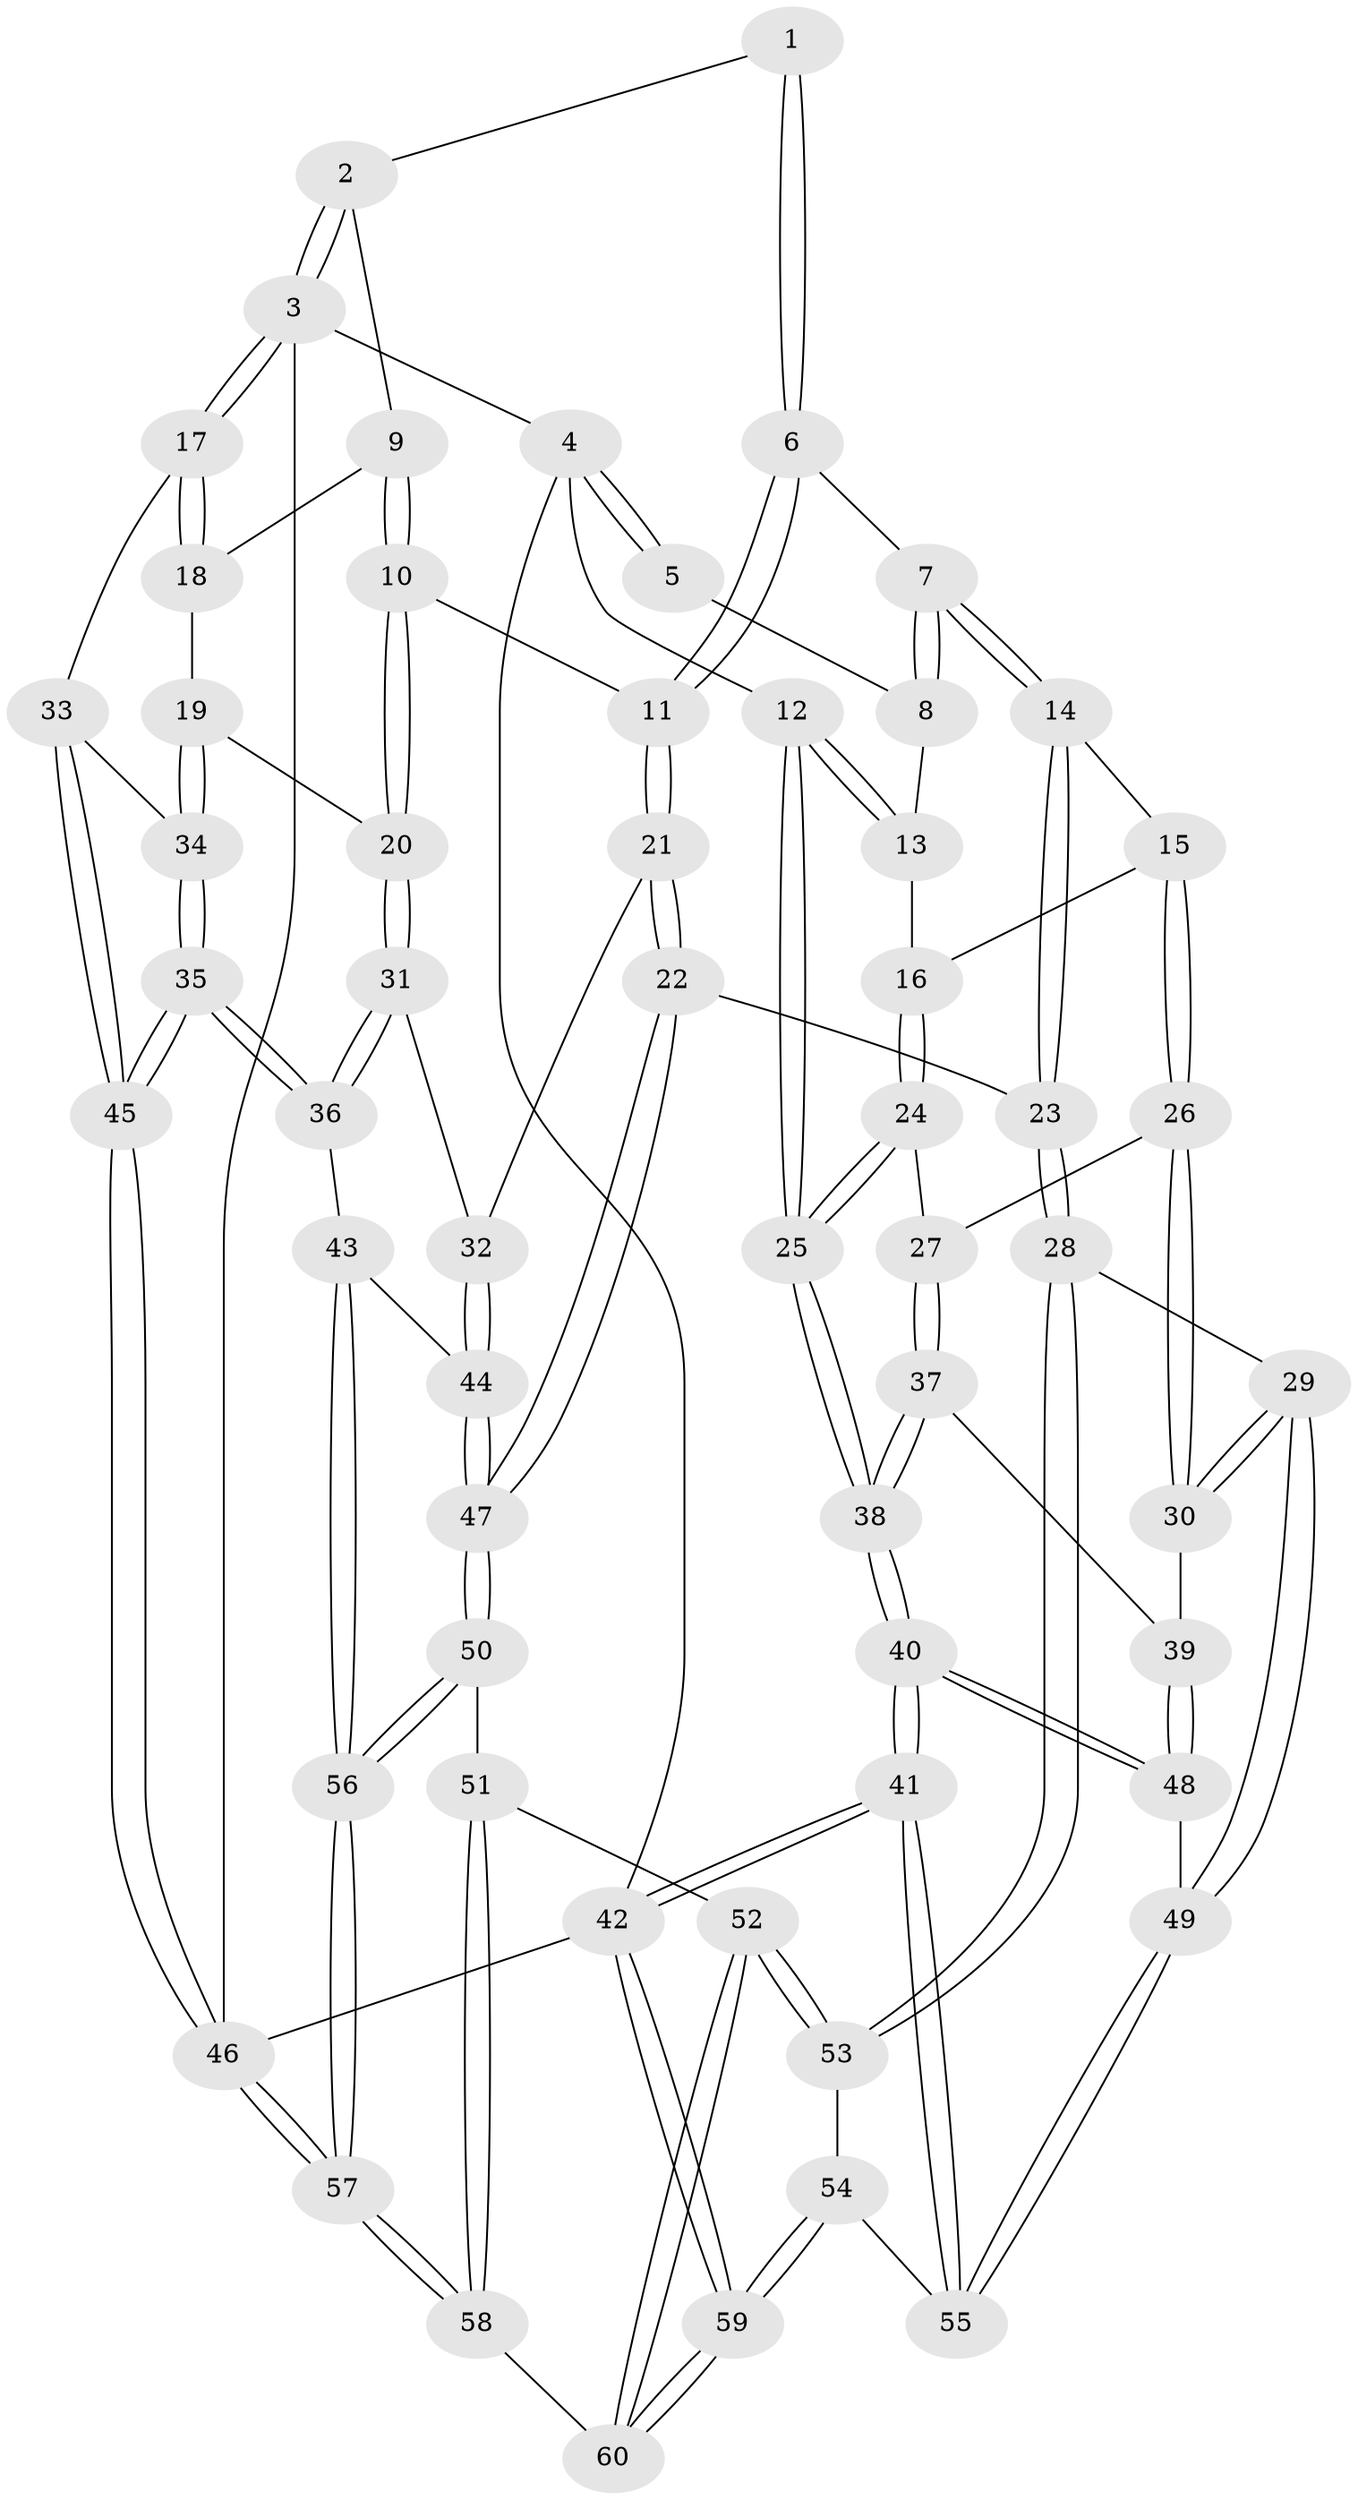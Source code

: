 // coarse degree distribution, {2: 0.08333333333333333, 5: 0.2916666666666667, 4: 0.3333333333333333, 8: 0.041666666666666664, 6: 0.125, 3: 0.08333333333333333, 7: 0.041666666666666664}
// Generated by graph-tools (version 1.1) at 2025/05/03/04/25 22:05:52]
// undirected, 60 vertices, 147 edges
graph export_dot {
graph [start="1"]
  node [color=gray90,style=filled];
  1 [pos="+0.3531884035300091+0"];
  2 [pos="+0.8290035505943606+0"];
  3 [pos="+1+0"];
  4 [pos="+0+0"];
  5 [pos="+0.24624354867650217+0"];
  6 [pos="+0.4413280545183541+0.25304306609910193"];
  7 [pos="+0.27029182175252076+0.29034822048800085"];
  8 [pos="+0.15431751653050207+0.21327863134966946"];
  9 [pos="+0.6176542563041231+0.24761877112172756"];
  10 [pos="+0.5792463675709285+0.2725330837318389"];
  11 [pos="+0.4899356294708324+0.2885152299218893"];
  12 [pos="+0+0.16358827469955373"];
  13 [pos="+0.09548308098065243+0.22629928376081598"];
  14 [pos="+0.2052448585420983+0.4032916019588691"];
  15 [pos="+0.12729560667572967+0.40963679184816043"];
  16 [pos="+0.12488567201693432+0.40819953005841153"];
  17 [pos="+1+0.28390704403148415"];
  18 [pos="+0.8004738693937637+0.2787643144443359"];
  19 [pos="+0.7315686591602097+0.48027600604379356"];
  20 [pos="+0.7213581089030644+0.4805573142072208"];
  21 [pos="+0.44833469496068934+0.511127130465203"];
  22 [pos="+0.4204373507341447+0.5461035563547343"];
  23 [pos="+0.2926437167976106+0.5492222169314851"];
  24 [pos="+0+0.38985034554788206"];
  25 [pos="+0+0.30815990171936053"];
  26 [pos="+0.10321976142598055+0.5242175304595884"];
  27 [pos="+0.061336739628710474+0.528599286473189"];
  28 [pos="+0.21778946031641708+0.605930419697132"];
  29 [pos="+0.20148215583420817+0.6034296727691455"];
  30 [pos="+0.16760021195715755+0.5898498402332942"];
  31 [pos="+0.6681460269275037+0.5451029249815827"];
  32 [pos="+0.5112736573396308+0.5267873057449433"];
  33 [pos="+1+0.4071870724472738"];
  34 [pos="+0.8759943384207065+0.5013938721215877"];
  35 [pos="+0.8006336985649363+0.7029376314062777"];
  36 [pos="+0.6941147855671689+0.6756709937727053"];
  37 [pos="+0.035523066009144656+0.5551205389651447"];
  38 [pos="+0+0.5584061748190179"];
  39 [pos="+0.043643914655384586+0.6361614073655872"];
  40 [pos="+0+0.7567992341833318"];
  41 [pos="+0+1"];
  42 [pos="+0+1"];
  43 [pos="+0.671624074122494+0.6876292920780568"];
  44 [pos="+0.6479491539273996+0.6841358217580132"];
  45 [pos="+1+1"];
  46 [pos="+1+1"];
  47 [pos="+0.45227726343787034+0.6902973054177088"];
  48 [pos="+0+0.71472241259705"];
  49 [pos="+0.04814425251784228+0.7348217221078853"];
  50 [pos="+0.44534360482915497+0.7241806882878157"];
  51 [pos="+0.39390424123171813+0.7598792361522992"];
  52 [pos="+0.26878063725015705+0.8098041278940514"];
  53 [pos="+0.22604865592694814+0.7731019887644629"];
  54 [pos="+0.1255120671545437+0.7858219905995505"];
  55 [pos="+0.10446288174487003+0.7740771142545033"];
  56 [pos="+0.5870893622884289+0.9038086865986484"];
  57 [pos="+0.6523135133350221+1"];
  58 [pos="+0.43972699270693005+1"];
  59 [pos="+0+1"];
  60 [pos="+0.27036681129618473+1"];
  1 -- 2;
  1 -- 6;
  1 -- 6;
  2 -- 3;
  2 -- 3;
  2 -- 9;
  3 -- 4;
  3 -- 17;
  3 -- 17;
  3 -- 46;
  4 -- 5;
  4 -- 5;
  4 -- 12;
  4 -- 42;
  5 -- 8;
  6 -- 7;
  6 -- 11;
  6 -- 11;
  7 -- 8;
  7 -- 8;
  7 -- 14;
  7 -- 14;
  8 -- 13;
  9 -- 10;
  9 -- 10;
  9 -- 18;
  10 -- 11;
  10 -- 20;
  10 -- 20;
  11 -- 21;
  11 -- 21;
  12 -- 13;
  12 -- 13;
  12 -- 25;
  12 -- 25;
  13 -- 16;
  14 -- 15;
  14 -- 23;
  14 -- 23;
  15 -- 16;
  15 -- 26;
  15 -- 26;
  16 -- 24;
  16 -- 24;
  17 -- 18;
  17 -- 18;
  17 -- 33;
  18 -- 19;
  19 -- 20;
  19 -- 34;
  19 -- 34;
  20 -- 31;
  20 -- 31;
  21 -- 22;
  21 -- 22;
  21 -- 32;
  22 -- 23;
  22 -- 47;
  22 -- 47;
  23 -- 28;
  23 -- 28;
  24 -- 25;
  24 -- 25;
  24 -- 27;
  25 -- 38;
  25 -- 38;
  26 -- 27;
  26 -- 30;
  26 -- 30;
  27 -- 37;
  27 -- 37;
  28 -- 29;
  28 -- 53;
  28 -- 53;
  29 -- 30;
  29 -- 30;
  29 -- 49;
  29 -- 49;
  30 -- 39;
  31 -- 32;
  31 -- 36;
  31 -- 36;
  32 -- 44;
  32 -- 44;
  33 -- 34;
  33 -- 45;
  33 -- 45;
  34 -- 35;
  34 -- 35;
  35 -- 36;
  35 -- 36;
  35 -- 45;
  35 -- 45;
  36 -- 43;
  37 -- 38;
  37 -- 38;
  37 -- 39;
  38 -- 40;
  38 -- 40;
  39 -- 48;
  39 -- 48;
  40 -- 41;
  40 -- 41;
  40 -- 48;
  40 -- 48;
  41 -- 42;
  41 -- 42;
  41 -- 55;
  41 -- 55;
  42 -- 59;
  42 -- 59;
  42 -- 46;
  43 -- 44;
  43 -- 56;
  43 -- 56;
  44 -- 47;
  44 -- 47;
  45 -- 46;
  45 -- 46;
  46 -- 57;
  46 -- 57;
  47 -- 50;
  47 -- 50;
  48 -- 49;
  49 -- 55;
  49 -- 55;
  50 -- 51;
  50 -- 56;
  50 -- 56;
  51 -- 52;
  51 -- 58;
  51 -- 58;
  52 -- 53;
  52 -- 53;
  52 -- 60;
  52 -- 60;
  53 -- 54;
  54 -- 55;
  54 -- 59;
  54 -- 59;
  56 -- 57;
  56 -- 57;
  57 -- 58;
  57 -- 58;
  58 -- 60;
  59 -- 60;
  59 -- 60;
}
